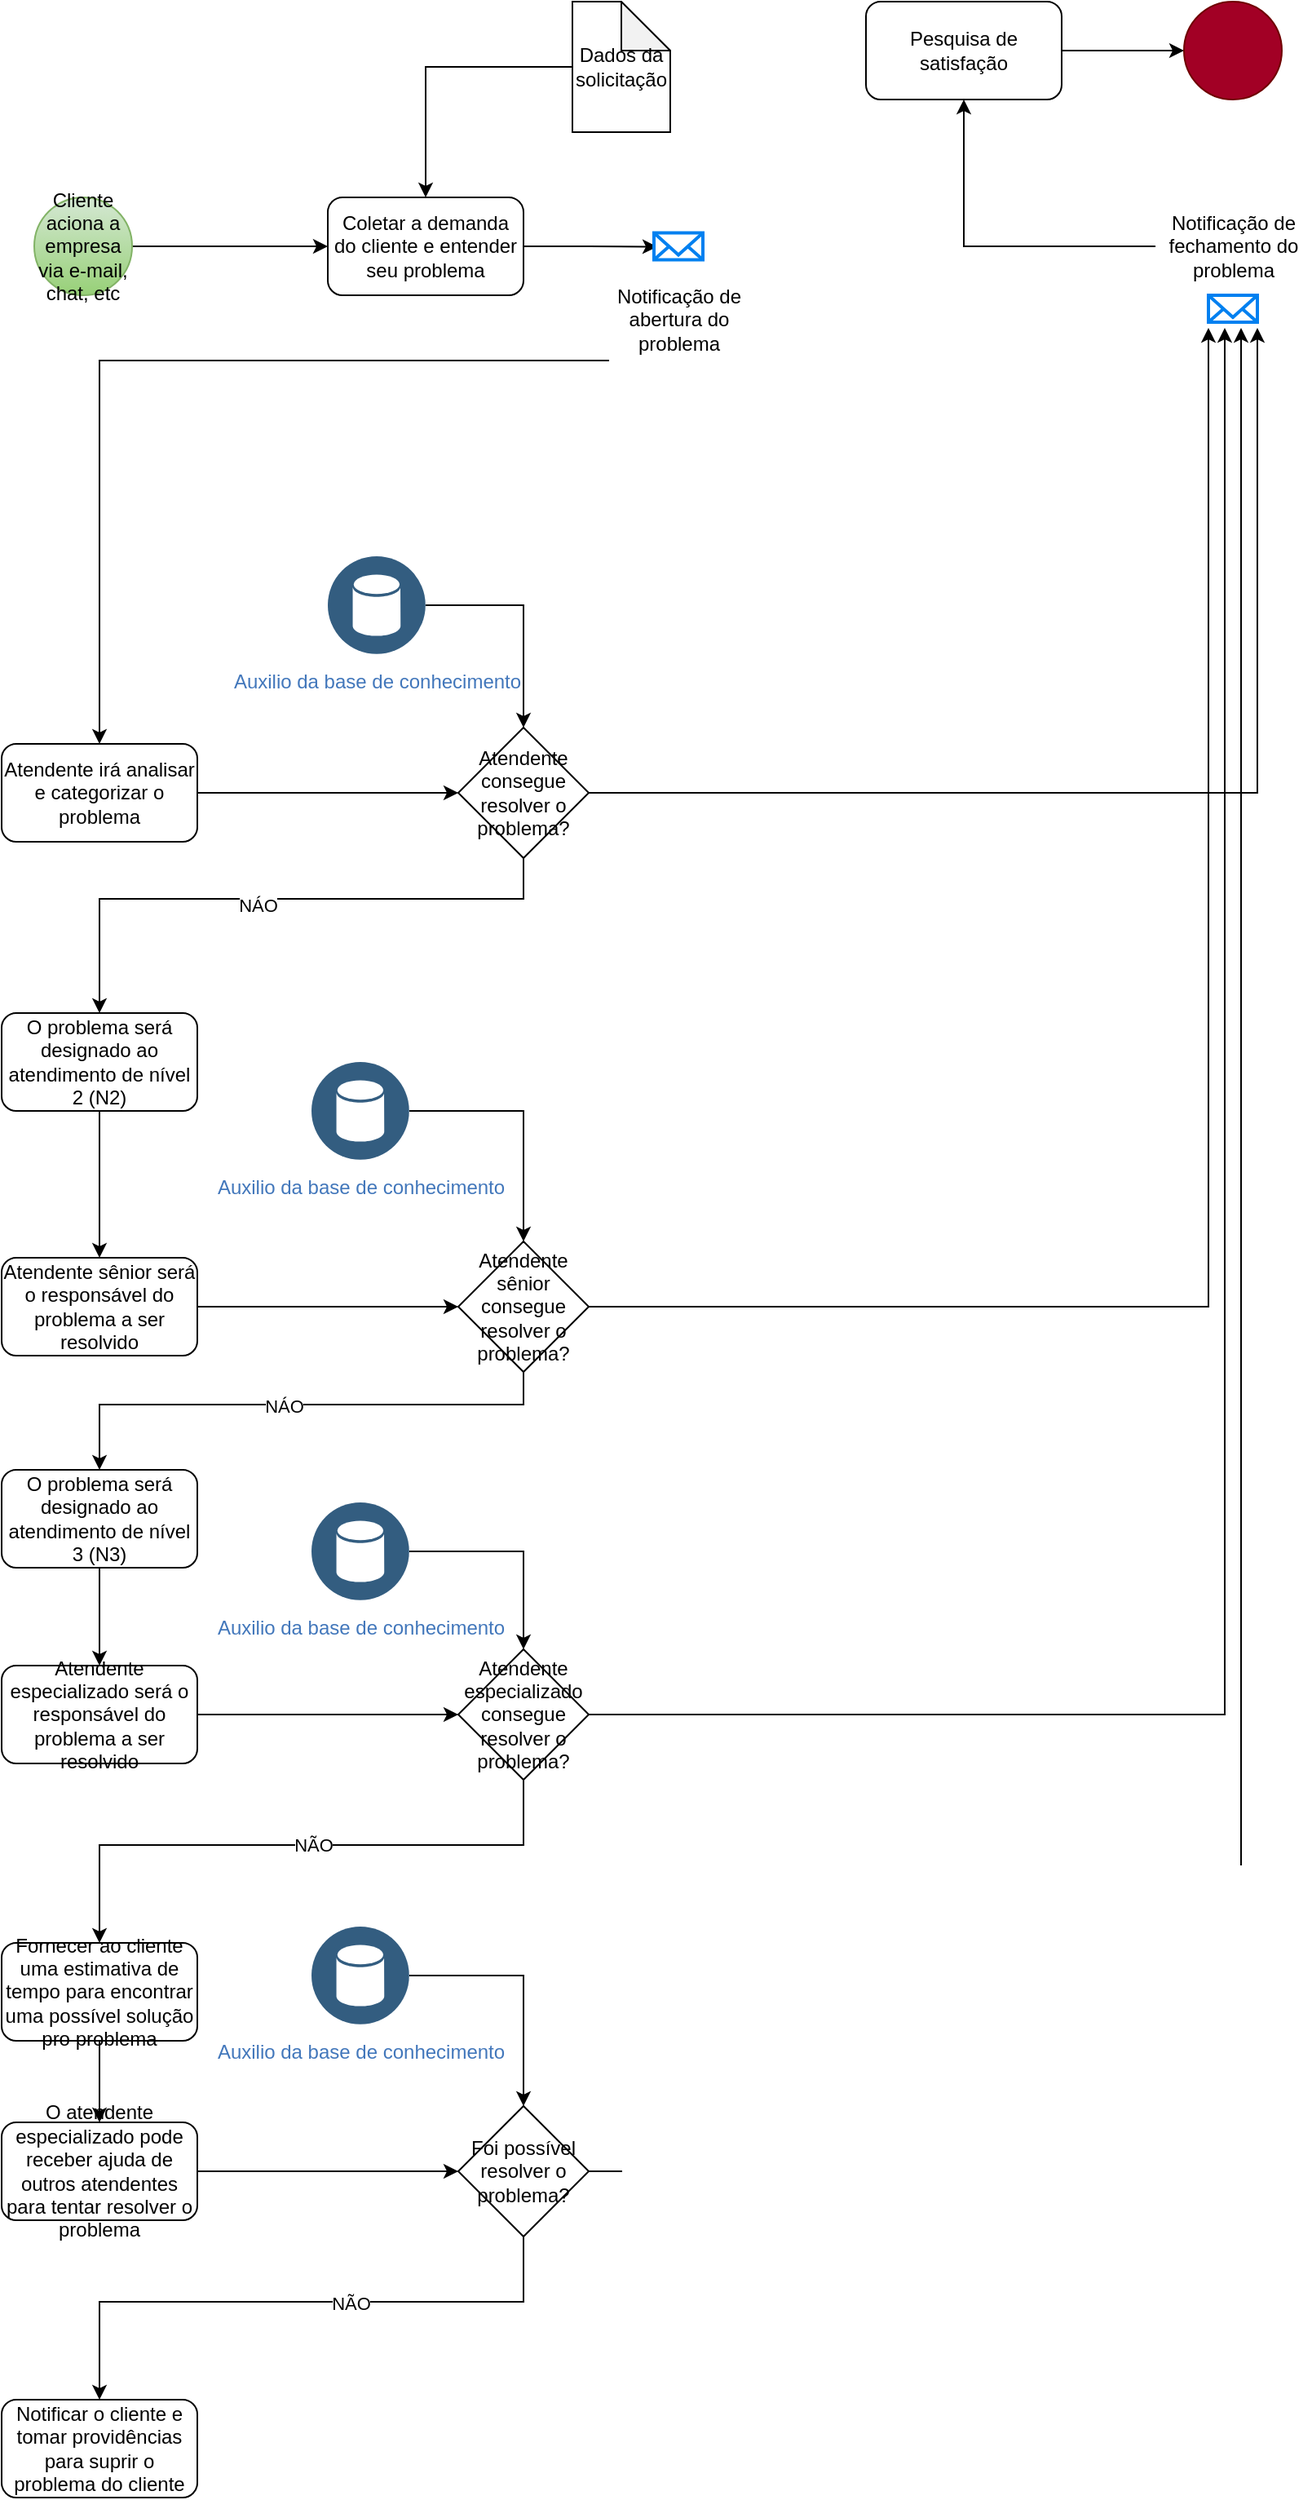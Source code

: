 <mxfile version="20.8.16" type="device"><diagram name="Página-1" id="IWxLMHTz2y4bJVUuAR-X"><mxGraphModel dx="1434" dy="884" grid="1" gridSize="10" guides="1" tooltips="1" connect="1" arrows="1" fold="1" page="1" pageScale="1" pageWidth="827" pageHeight="1169" math="0" shadow="0"><root><mxCell id="0"/><mxCell id="1" parent="0"/><mxCell id="SQIwKMY6Bays2yM71njF-34" style="edgeStyle=orthogonalEdgeStyle;rounded=0;orthogonalLoop=1;jettySize=auto;html=1;" edge="1" parent="1" source="SQIwKMY6Bays2yM71njF-15" target="SQIwKMY6Bays2yM71njF-33"><mxGeometry relative="1" as="geometry"/></mxCell><mxCell id="SQIwKMY6Bays2yM71njF-15" value="Cliente aciona a empresa via e-mail, chat, etc" style="ellipse;whiteSpace=wrap;html=1;aspect=fixed;fillColor=#d5e8d4;gradientColor=#97d077;strokeColor=#82b366;" vertex="1" parent="1"><mxGeometry x="40" y="190" width="60" height="60" as="geometry"/></mxCell><mxCell id="SQIwKMY6Bays2yM71njF-42" style="edgeStyle=orthogonalEdgeStyle;rounded=0;orthogonalLoop=1;jettySize=auto;html=1;entryX=0.067;entryY=0.515;entryDx=0;entryDy=0;entryPerimeter=0;" edge="1" parent="1" source="SQIwKMY6Bays2yM71njF-33" target="SQIwKMY6Bays2yM71njF-40"><mxGeometry relative="1" as="geometry"/></mxCell><mxCell id="SQIwKMY6Bays2yM71njF-33" value="Coletar a demanda do cliente e entender seu problema" style="rounded=1;whiteSpace=wrap;html=1;" vertex="1" parent="1"><mxGeometry x="220" y="190" width="120" height="60" as="geometry"/></mxCell><mxCell id="SQIwKMY6Bays2yM71njF-37" style="edgeStyle=orthogonalEdgeStyle;rounded=0;orthogonalLoop=1;jettySize=auto;html=1;entryX=0.5;entryY=0;entryDx=0;entryDy=0;" edge="1" parent="1" source="SQIwKMY6Bays2yM71njF-36" target="SQIwKMY6Bays2yM71njF-33"><mxGeometry relative="1" as="geometry"/></mxCell><mxCell id="SQIwKMY6Bays2yM71njF-36" value="Dados da solicitação" style="shape=note;whiteSpace=wrap;html=1;backgroundOutline=1;darkOpacity=0.05;" vertex="1" parent="1"><mxGeometry x="370" y="70" width="60" height="80" as="geometry"/></mxCell><mxCell id="SQIwKMY6Bays2yM71njF-40" value="" style="html=1;verticalLabelPosition=bottom;align=center;labelBackgroundColor=#ffffff;verticalAlign=top;strokeWidth=2;strokeColor=#0080F0;shadow=0;dashed=0;shape=mxgraph.ios7.icons.mail;" vertex="1" parent="1"><mxGeometry x="420" y="211.75" width="30" height="16.5" as="geometry"/></mxCell><mxCell id="SQIwKMY6Bays2yM71njF-44" style="edgeStyle=orthogonalEdgeStyle;rounded=0;orthogonalLoop=1;jettySize=auto;html=1;" edge="1" parent="1" source="SQIwKMY6Bays2yM71njF-43" target="SQIwKMY6Bays2yM71njF-46"><mxGeometry relative="1" as="geometry"><mxPoint x="70" y="440" as="targetPoint"/><Array as="points"><mxPoint x="80" y="290"/></Array></mxGeometry></mxCell><mxCell id="SQIwKMY6Bays2yM71njF-43" value="Notificação de abertura do problema" style="text;html=1;strokeColor=none;fillColor=none;align=center;verticalAlign=middle;whiteSpace=wrap;rounded=0;" vertex="1" parent="1"><mxGeometry x="392.5" y="240" width="85" height="50" as="geometry"/></mxCell><mxCell id="SQIwKMY6Bays2yM71njF-49" style="edgeStyle=orthogonalEdgeStyle;rounded=0;orthogonalLoop=1;jettySize=auto;html=1;" edge="1" parent="1" source="SQIwKMY6Bays2yM71njF-46" target="SQIwKMY6Bays2yM71njF-50"><mxGeometry relative="1" as="geometry"><mxPoint x="270" y="440" as="targetPoint"/></mxGeometry></mxCell><mxCell id="SQIwKMY6Bays2yM71njF-46" value="Atendente irá analisar e categorizar o problema" style="rounded=1;whiteSpace=wrap;html=1;" vertex="1" parent="1"><mxGeometry x="20" y="525" width="120" height="60" as="geometry"/></mxCell><mxCell id="SQIwKMY6Bays2yM71njF-70" style="edgeStyle=orthogonalEdgeStyle;rounded=0;orthogonalLoop=1;jettySize=auto;html=1;" edge="1" parent="1" source="SQIwKMY6Bays2yM71njF-50" target="SQIwKMY6Bays2yM71njF-72"><mxGeometry relative="1" as="geometry"><mxPoint x="70" y="680" as="targetPoint"/><Array as="points"><mxPoint x="340" y="620"/><mxPoint x="80" y="620"/></Array></mxGeometry></mxCell><mxCell id="SQIwKMY6Bays2yM71njF-82" value="NÁO" style="edgeLabel;html=1;align=center;verticalAlign=middle;resizable=0;points=[];" vertex="1" connectable="0" parent="SQIwKMY6Bays2yM71njF-70"><mxGeometry x="0.059" y="4" relative="1" as="geometry"><mxPoint as="offset"/></mxGeometry></mxCell><mxCell id="SQIwKMY6Bays2yM71njF-131" style="edgeStyle=orthogonalEdgeStyle;rounded=0;orthogonalLoop=1;jettySize=auto;html=1;" edge="1" parent="1" source="SQIwKMY6Bays2yM71njF-50"><mxGeometry relative="1" as="geometry"><mxPoint x="790" y="270" as="targetPoint"/><Array as="points"><mxPoint x="790" y="555"/><mxPoint x="790" y="280"/></Array></mxGeometry></mxCell><mxCell id="SQIwKMY6Bays2yM71njF-50" value="Atendente consegue resolver o problema?" style="rhombus;whiteSpace=wrap;html=1;" vertex="1" parent="1"><mxGeometry x="300" y="515" width="80" height="80" as="geometry"/></mxCell><mxCell id="SQIwKMY6Bays2yM71njF-55" value="" style="html=1;verticalLabelPosition=bottom;align=center;labelBackgroundColor=#ffffff;verticalAlign=top;strokeWidth=2;strokeColor=#0080F0;shadow=0;dashed=0;shape=mxgraph.ios7.icons.mail;" vertex="1" parent="1"><mxGeometry x="760" y="250" width="30" height="16.5" as="geometry"/></mxCell><mxCell id="SQIwKMY6Bays2yM71njF-58" style="edgeStyle=orthogonalEdgeStyle;rounded=0;orthogonalLoop=1;jettySize=auto;html=1;" edge="1" parent="1" source="SQIwKMY6Bays2yM71njF-57" target="SQIwKMY6Bays2yM71njF-60"><mxGeometry relative="1" as="geometry"><mxPoint x="605" y="90" as="targetPoint"/></mxGeometry></mxCell><mxCell id="SQIwKMY6Bays2yM71njF-57" value="Notificação de fechamento do problema" style="text;html=1;strokeColor=none;fillColor=none;align=center;verticalAlign=middle;whiteSpace=wrap;rounded=0;" vertex="1" parent="1"><mxGeometry x="727.5" y="200" width="95" height="40" as="geometry"/></mxCell><mxCell id="SQIwKMY6Bays2yM71njF-61" style="edgeStyle=orthogonalEdgeStyle;rounded=0;orthogonalLoop=1;jettySize=auto;html=1;" edge="1" parent="1" source="SQIwKMY6Bays2yM71njF-60" target="SQIwKMY6Bays2yM71njF-62"><mxGeometry relative="1" as="geometry"><mxPoint x="990" y="90" as="targetPoint"/></mxGeometry></mxCell><mxCell id="SQIwKMY6Bays2yM71njF-60" value="Pesquisa de satisfação" style="rounded=1;whiteSpace=wrap;html=1;" vertex="1" parent="1"><mxGeometry x="550" y="70" width="120" height="60" as="geometry"/></mxCell><mxCell id="SQIwKMY6Bays2yM71njF-62" value="" style="ellipse;whiteSpace=wrap;html=1;aspect=fixed;fillColor=#a20025;fontColor=#ffffff;strokeColor=#6F0000;" vertex="1" parent="1"><mxGeometry x="745" y="70" width="60" height="60" as="geometry"/></mxCell><mxCell id="SQIwKMY6Bays2yM71njF-64" style="edgeStyle=orthogonalEdgeStyle;rounded=0;orthogonalLoop=1;jettySize=auto;html=1;entryX=0.5;entryY=0;entryDx=0;entryDy=0;" edge="1" parent="1" source="SQIwKMY6Bays2yM71njF-63" target="SQIwKMY6Bays2yM71njF-50"><mxGeometry relative="1" as="geometry"/></mxCell><mxCell id="SQIwKMY6Bays2yM71njF-63" value="Auxilio da base de conhecimento" style="aspect=fixed;perimeter=ellipsePerimeter;html=1;align=center;shadow=0;dashed=0;fontColor=#4277BB;labelBackgroundColor=#ffffff;fontSize=12;spacingTop=3;image;image=img/lib/ibm/data/data_services.svg;" vertex="1" parent="1"><mxGeometry x="220" y="410" width="60" height="60" as="geometry"/></mxCell><mxCell id="SQIwKMY6Bays2yM71njF-75" style="edgeStyle=orthogonalEdgeStyle;rounded=0;orthogonalLoop=1;jettySize=auto;html=1;" edge="1" parent="1" source="SQIwKMY6Bays2yM71njF-69" target="SQIwKMY6Bays2yM71njF-76"><mxGeometry relative="1" as="geometry"><mxPoint x="310" y="870" as="targetPoint"/></mxGeometry></mxCell><mxCell id="SQIwKMY6Bays2yM71njF-69" value="Atendente sênior será o responsável do problema a ser resolvido" style="rounded=1;whiteSpace=wrap;html=1;" vertex="1" parent="1"><mxGeometry x="20" y="840" width="120" height="60" as="geometry"/></mxCell><mxCell id="SQIwKMY6Bays2yM71njF-74" style="edgeStyle=orthogonalEdgeStyle;rounded=0;orthogonalLoop=1;jettySize=auto;html=1;entryX=0.5;entryY=0;entryDx=0;entryDy=0;" edge="1" parent="1" source="SQIwKMY6Bays2yM71njF-72" target="SQIwKMY6Bays2yM71njF-69"><mxGeometry relative="1" as="geometry"/></mxCell><mxCell id="SQIwKMY6Bays2yM71njF-72" value="O problema será designado ao atendimento de nível 2 (N2)" style="rounded=1;whiteSpace=wrap;html=1;" vertex="1" parent="1"><mxGeometry x="20" y="690" width="120" height="60" as="geometry"/></mxCell><mxCell id="SQIwKMY6Bays2yM71njF-83" style="edgeStyle=orthogonalEdgeStyle;rounded=0;orthogonalLoop=1;jettySize=auto;html=1;" edge="1" parent="1" source="SQIwKMY6Bays2yM71njF-76" target="SQIwKMY6Bays2yM71njF-85"><mxGeometry relative="1" as="geometry"><mxPoint x="80" y="1000" as="targetPoint"/><Array as="points"><mxPoint x="340" y="930"/><mxPoint x="80" y="930"/></Array></mxGeometry></mxCell><mxCell id="SQIwKMY6Bays2yM71njF-84" value="NÁO" style="edgeLabel;html=1;align=center;verticalAlign=middle;resizable=0;points=[];" vertex="1" connectable="0" parent="SQIwKMY6Bays2yM71njF-83"><mxGeometry x="0.046" y="1" relative="1" as="geometry"><mxPoint as="offset"/></mxGeometry></mxCell><mxCell id="SQIwKMY6Bays2yM71njF-128" style="edgeStyle=orthogonalEdgeStyle;rounded=0;orthogonalLoop=1;jettySize=auto;html=1;" edge="1" parent="1" source="SQIwKMY6Bays2yM71njF-76"><mxGeometry relative="1" as="geometry"><mxPoint x="760" y="270" as="targetPoint"/><Array as="points"><mxPoint x="760" y="870"/><mxPoint x="760" y="280"/></Array></mxGeometry></mxCell><mxCell id="SQIwKMY6Bays2yM71njF-76" value="Atendente sênior consegue resolver o problema?" style="rhombus;whiteSpace=wrap;html=1;" vertex="1" parent="1"><mxGeometry x="300" y="830" width="80" height="80" as="geometry"/></mxCell><mxCell id="SQIwKMY6Bays2yM71njF-81" style="edgeStyle=orthogonalEdgeStyle;rounded=0;orthogonalLoop=1;jettySize=auto;html=1;entryX=0.5;entryY=0;entryDx=0;entryDy=0;" edge="1" parent="1" source="SQIwKMY6Bays2yM71njF-80" target="SQIwKMY6Bays2yM71njF-76"><mxGeometry relative="1" as="geometry"/></mxCell><mxCell id="SQIwKMY6Bays2yM71njF-80" value="Auxilio da base de conhecimento" style="aspect=fixed;perimeter=ellipsePerimeter;html=1;align=center;shadow=0;dashed=0;fontColor=#4277BB;labelBackgroundColor=#ffffff;fontSize=12;spacingTop=3;image;image=img/lib/ibm/data/data_services.svg;" vertex="1" parent="1"><mxGeometry x="210" y="720" width="60" height="60" as="geometry"/></mxCell><mxCell id="SQIwKMY6Bays2yM71njF-86" style="edgeStyle=orthogonalEdgeStyle;rounded=0;orthogonalLoop=1;jettySize=auto;html=1;" edge="1" parent="1" source="SQIwKMY6Bays2yM71njF-85" target="SQIwKMY6Bays2yM71njF-87"><mxGeometry relative="1" as="geometry"><mxPoint x="80" y="1120" as="targetPoint"/></mxGeometry></mxCell><mxCell id="SQIwKMY6Bays2yM71njF-85" value="O problema será designado ao atendimento de nível 3 (N3)" style="rounded=1;whiteSpace=wrap;html=1;" vertex="1" parent="1"><mxGeometry x="20" y="970" width="120" height="60" as="geometry"/></mxCell><mxCell id="SQIwKMY6Bays2yM71njF-88" style="edgeStyle=orthogonalEdgeStyle;rounded=0;orthogonalLoop=1;jettySize=auto;html=1;" edge="1" parent="1" source="SQIwKMY6Bays2yM71njF-87" target="SQIwKMY6Bays2yM71njF-89"><mxGeometry relative="1" as="geometry"><mxPoint x="300" y="1120" as="targetPoint"/></mxGeometry></mxCell><mxCell id="SQIwKMY6Bays2yM71njF-87" value="Atendente especializado será o responsável do problema a ser resolvido" style="rounded=1;whiteSpace=wrap;html=1;" vertex="1" parent="1"><mxGeometry x="20" y="1090" width="120" height="60" as="geometry"/></mxCell><mxCell id="SQIwKMY6Bays2yM71njF-94" style="edgeStyle=orthogonalEdgeStyle;rounded=0;orthogonalLoop=1;jettySize=auto;html=1;" edge="1" parent="1" source="SQIwKMY6Bays2yM71njF-89" target="SQIwKMY6Bays2yM71njF-96"><mxGeometry relative="1" as="geometry"><mxPoint x="80" y="1290" as="targetPoint"/><Array as="points"><mxPoint x="340" y="1200"/><mxPoint x="80" y="1200"/></Array></mxGeometry></mxCell><mxCell id="SQIwKMY6Bays2yM71njF-95" value="NÃO" style="edgeLabel;html=1;align=center;verticalAlign=middle;resizable=0;points=[];" vertex="1" connectable="0" parent="SQIwKMY6Bays2yM71njF-94"><mxGeometry x="-0.061" relative="1" as="geometry"><mxPoint as="offset"/></mxGeometry></mxCell><mxCell id="SQIwKMY6Bays2yM71njF-129" style="edgeStyle=orthogonalEdgeStyle;rounded=0;orthogonalLoop=1;jettySize=auto;html=1;" edge="1" parent="1" source="SQIwKMY6Bays2yM71njF-89"><mxGeometry relative="1" as="geometry"><mxPoint x="770" y="270" as="targetPoint"/><Array as="points"><mxPoint x="770" y="1120"/><mxPoint x="770" y="280"/></Array></mxGeometry></mxCell><mxCell id="SQIwKMY6Bays2yM71njF-89" value="Atendente especializado consegue resolver o problema?" style="rhombus;whiteSpace=wrap;html=1;" vertex="1" parent="1"><mxGeometry x="300" y="1080" width="80" height="80" as="geometry"/></mxCell><mxCell id="SQIwKMY6Bays2yM71njF-93" style="edgeStyle=orthogonalEdgeStyle;rounded=0;orthogonalLoop=1;jettySize=auto;html=1;entryX=0.5;entryY=0;entryDx=0;entryDy=0;" edge="1" parent="1" source="SQIwKMY6Bays2yM71njF-92" target="SQIwKMY6Bays2yM71njF-89"><mxGeometry relative="1" as="geometry"/></mxCell><mxCell id="SQIwKMY6Bays2yM71njF-92" value="Auxilio da base de conhecimento" style="aspect=fixed;perimeter=ellipsePerimeter;html=1;align=center;shadow=0;dashed=0;fontColor=#4277BB;labelBackgroundColor=#ffffff;fontSize=12;spacingTop=3;image;image=img/lib/ibm/data/data_services.svg;" vertex="1" parent="1"><mxGeometry x="210" y="990" width="60" height="60" as="geometry"/></mxCell><mxCell id="SQIwKMY6Bays2yM71njF-97" style="edgeStyle=orthogonalEdgeStyle;rounded=0;orthogonalLoop=1;jettySize=auto;html=1;" edge="1" parent="1" source="SQIwKMY6Bays2yM71njF-96" target="SQIwKMY6Bays2yM71njF-100"><mxGeometry relative="1" as="geometry"><mxPoint x="80" y="1400" as="targetPoint"/></mxGeometry></mxCell><mxCell id="SQIwKMY6Bays2yM71njF-96" value="Fornecer ao cliente uma estimativa de tempo para encontrar uma possível solução pro problema" style="rounded=1;whiteSpace=wrap;html=1;" vertex="1" parent="1"><mxGeometry x="20" y="1260" width="120" height="60" as="geometry"/></mxCell><mxCell id="SQIwKMY6Bays2yM71njF-102" style="edgeStyle=orthogonalEdgeStyle;rounded=0;orthogonalLoop=1;jettySize=auto;html=1;" edge="1" parent="1" source="SQIwKMY6Bays2yM71njF-100" target="SQIwKMY6Bays2yM71njF-103"><mxGeometry relative="1" as="geometry"><mxPoint x="310" y="1400" as="targetPoint"/></mxGeometry></mxCell><mxCell id="SQIwKMY6Bays2yM71njF-100" value="O atendente especializado pode receber ajuda de outros atendentes para tentar resolver o problema" style="rounded=1;whiteSpace=wrap;html=1;" vertex="1" parent="1"><mxGeometry x="20" y="1370" width="120" height="60" as="geometry"/></mxCell><mxCell id="SQIwKMY6Bays2yM71njF-107" style="edgeStyle=orthogonalEdgeStyle;rounded=0;orthogonalLoop=1;jettySize=auto;html=1;" edge="1" parent="1" source="SQIwKMY6Bays2yM71njF-103" target="SQIwKMY6Bays2yM71njF-109"><mxGeometry relative="1" as="geometry"><mxPoint x="80" y="1570" as="targetPoint"/><Array as="points"><mxPoint x="340" y="1480"/><mxPoint x="80" y="1480"/></Array></mxGeometry></mxCell><mxCell id="SQIwKMY6Bays2yM71njF-108" value="NÃO" style="edgeLabel;html=1;align=center;verticalAlign=middle;resizable=0;points=[];" vertex="1" connectable="0" parent="SQIwKMY6Bays2yM71njF-107"><mxGeometry x="-0.185" y="1" relative="1" as="geometry"><mxPoint as="offset"/></mxGeometry></mxCell><mxCell id="SQIwKMY6Bays2yM71njF-130" style="edgeStyle=orthogonalEdgeStyle;rounded=0;orthogonalLoop=1;jettySize=auto;html=1;" edge="1" parent="1" source="SQIwKMY6Bays2yM71njF-103"><mxGeometry relative="1" as="geometry"><mxPoint x="780" y="270" as="targetPoint"/><Array as="points"><mxPoint x="780" y="1400"/><mxPoint x="780" y="280"/></Array></mxGeometry></mxCell><mxCell id="SQIwKMY6Bays2yM71njF-103" value="Foi possível resolver o problema?" style="rhombus;whiteSpace=wrap;html=1;" vertex="1" parent="1"><mxGeometry x="300" y="1360" width="80" height="80" as="geometry"/></mxCell><mxCell id="SQIwKMY6Bays2yM71njF-109" value="Notificar o cliente e tomar providências para suprir o problema do cliente" style="rounded=1;whiteSpace=wrap;html=1;" vertex="1" parent="1"><mxGeometry x="20" y="1540" width="120" height="60" as="geometry"/></mxCell><mxCell id="SQIwKMY6Bays2yM71njF-115" style="edgeStyle=orthogonalEdgeStyle;rounded=0;orthogonalLoop=1;jettySize=auto;html=1;entryX=0.5;entryY=0;entryDx=0;entryDy=0;" edge="1" parent="1" source="SQIwKMY6Bays2yM71njF-114" target="SQIwKMY6Bays2yM71njF-103"><mxGeometry relative="1" as="geometry"/></mxCell><mxCell id="SQIwKMY6Bays2yM71njF-114" value="Auxilio da base de conhecimento" style="aspect=fixed;perimeter=ellipsePerimeter;html=1;align=center;shadow=0;dashed=0;fontColor=#4277BB;labelBackgroundColor=#ffffff;fontSize=12;spacingTop=3;image;image=img/lib/ibm/data/data_services.svg;" vertex="1" parent="1"><mxGeometry x="210" y="1250" width="60" height="60" as="geometry"/></mxCell></root></mxGraphModel></diagram></mxfile>